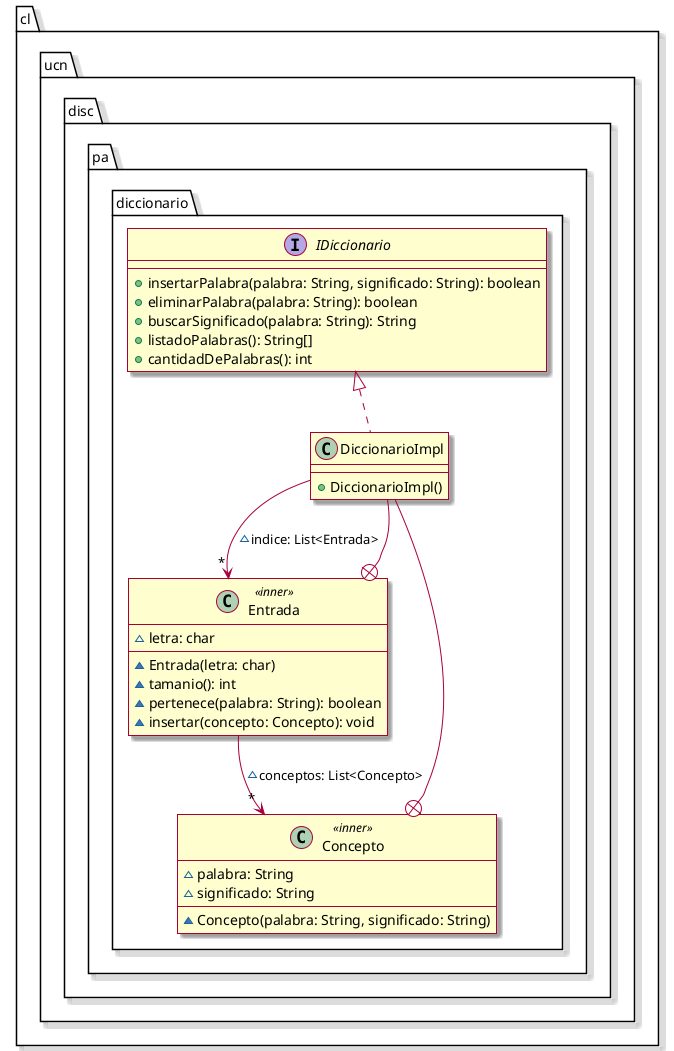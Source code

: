 @startuml
' left to right direction
' hide empty members
skin rose


package cl.ucn.disc.pa.diccionario {

    interface IDiccionario {
        + insertarPalabra(palabra: String, significado: String): boolean
        + eliminarPalabra(palabra: String): boolean
        + buscarSignificado(palabra: String): String
        + listadoPalabras(): String[]
        + cantidadDePalabras(): int
    }

    class DiccionarioImpl implements IDiccionario {
        + DiccionarioImpl()
    }
    DiccionarioImpl --> "*" Entrada: ~ indice: List<Entrada>

    class Concepto <<inner>> {
        ~ palabra: String
        ~ significado: String
        ~ Concepto(palabra: String, significado: String)
    }
    Concepto +-- DiccionarioImpl

    class Entrada <<inner>> {
        ~ letra: char
        ~ Entrada(letra: char)
        ~ tamanio(): int
        ~ pertenece(palabra: String): boolean
        ~ insertar(concepto: Concepto): void
    }
    Entrada +-- DiccionarioImpl
    Entrada --> "*" Concepto: ~ conceptos: List<Concepto>

}

@enduml
